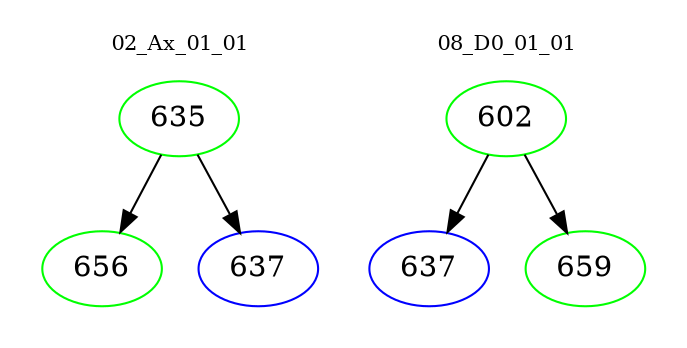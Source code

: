 digraph{
subgraph cluster_0 {
color = white
label = "02_Ax_01_01";
fontsize=10;
T0_635 [label="635", color="green"]
T0_635 -> T0_656 [color="black"]
T0_656 [label="656", color="green"]
T0_635 -> T0_637 [color="black"]
T0_637 [label="637", color="blue"]
}
subgraph cluster_1 {
color = white
label = "08_D0_01_01";
fontsize=10;
T1_602 [label="602", color="green"]
T1_602 -> T1_637 [color="black"]
T1_637 [label="637", color="blue"]
T1_602 -> T1_659 [color="black"]
T1_659 [label="659", color="green"]
}
}
